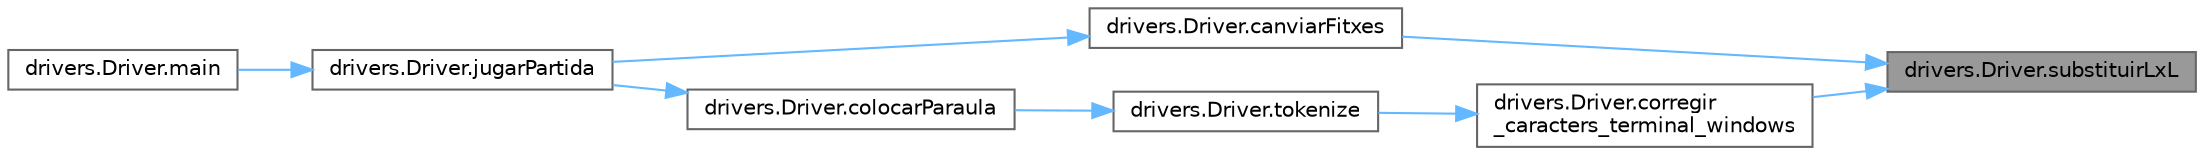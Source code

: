 digraph "drivers.Driver.substituirLxL"
{
 // INTERACTIVE_SVG=YES
 // LATEX_PDF_SIZE
  bgcolor="transparent";
  edge [fontname=Helvetica,fontsize=10,labelfontname=Helvetica,labelfontsize=10];
  node [fontname=Helvetica,fontsize=10,shape=box,height=0.2,width=0.4];
  rankdir="RL";
  Node1 [id="Node000001",label="drivers.Driver.substituirLxL",height=0.2,width=0.4,color="gray40", fillcolor="grey60", style="filled", fontcolor="black",tooltip="Donada una seqüència de caràcters identifica qualsevol submot \"LxL\" on x no pertany al conjunt {A-Z}..."];
  Node1 -> Node2 [id="edge1_Node000001_Node000002",dir="back",color="steelblue1",style="solid",tooltip=" "];
  Node2 [id="Node000002",label="drivers.Driver.canviarFitxes",height=0.2,width=0.4,color="grey40", fillcolor="white", style="filled",URL="$classdrivers_1_1_driver.html#a511e05515632a6b31d522a3faa1998a8",tooltip="Canvia fitxes del jugador actual."];
  Node2 -> Node3 [id="edge2_Node000002_Node000003",dir="back",color="steelblue1",style="solid",tooltip=" "];
  Node3 [id="Node000003",label="drivers.Driver.jugarPartida",height=0.2,width=0.4,color="grey40", fillcolor="white", style="filled",URL="$classdrivers_1_1_driver.html#a13e38153634507d9ad6e24cb267237b9",tooltip="Juga una partida."];
  Node3 -> Node4 [id="edge3_Node000003_Node000004",dir="back",color="steelblue1",style="solid",tooltip=" "];
  Node4 [id="Node000004",label="drivers.Driver.main",height=0.2,width=0.4,color="grey40", fillcolor="white", style="filled",URL="$classdrivers_1_1_driver.html#a3f94ce3595725e82b34c92548e071d04",tooltip="Inici del driver."];
  Node1 -> Node5 [id="edge4_Node000001_Node000005",dir="back",color="steelblue1",style="solid",tooltip=" "];
  Node5 [id="Node000005",label="drivers.Driver.corregir\l_caracters_terminal_windows",height=0.2,width=0.4,color="grey40", fillcolor="white", style="filled",URL="$classdrivers_1_1_driver.html#a1f0852212ac7d690fe9c705f9eadd737",tooltip="Donat un text entrat per terminal, és possible que el charSet de la consola no reconegui correctament..."];
  Node5 -> Node6 [id="edge5_Node000005_Node000006",dir="back",color="steelblue1",style="solid",tooltip=" "];
  Node6 [id="Node000006",label="drivers.Driver.tokenize",height=0.2,width=0.4,color="grey40", fillcolor="white", style="filled",URL="$classdrivers_1_1_driver.html#a0ebb5e3010ea1f086dc4fd28df56ae54",tooltip="Genera una llista amb les lletres i dígrafs del paràmetre."];
  Node6 -> Node7 [id="edge6_Node000006_Node000007",dir="back",color="steelblue1",style="solid",tooltip=" "];
  Node7 [id="Node000007",label="drivers.Driver.colocarParaula",height=0.2,width=0.4,color="grey40", fillcolor="white", style="filled",URL="$classdrivers_1_1_driver.html#a2e8cde796339c2db37f3e7332bf695ea",tooltip="Col·loca una paraula al taulell."];
  Node7 -> Node3 [id="edge7_Node000007_Node000003",dir="back",color="steelblue1",style="solid",tooltip=" "];
}
